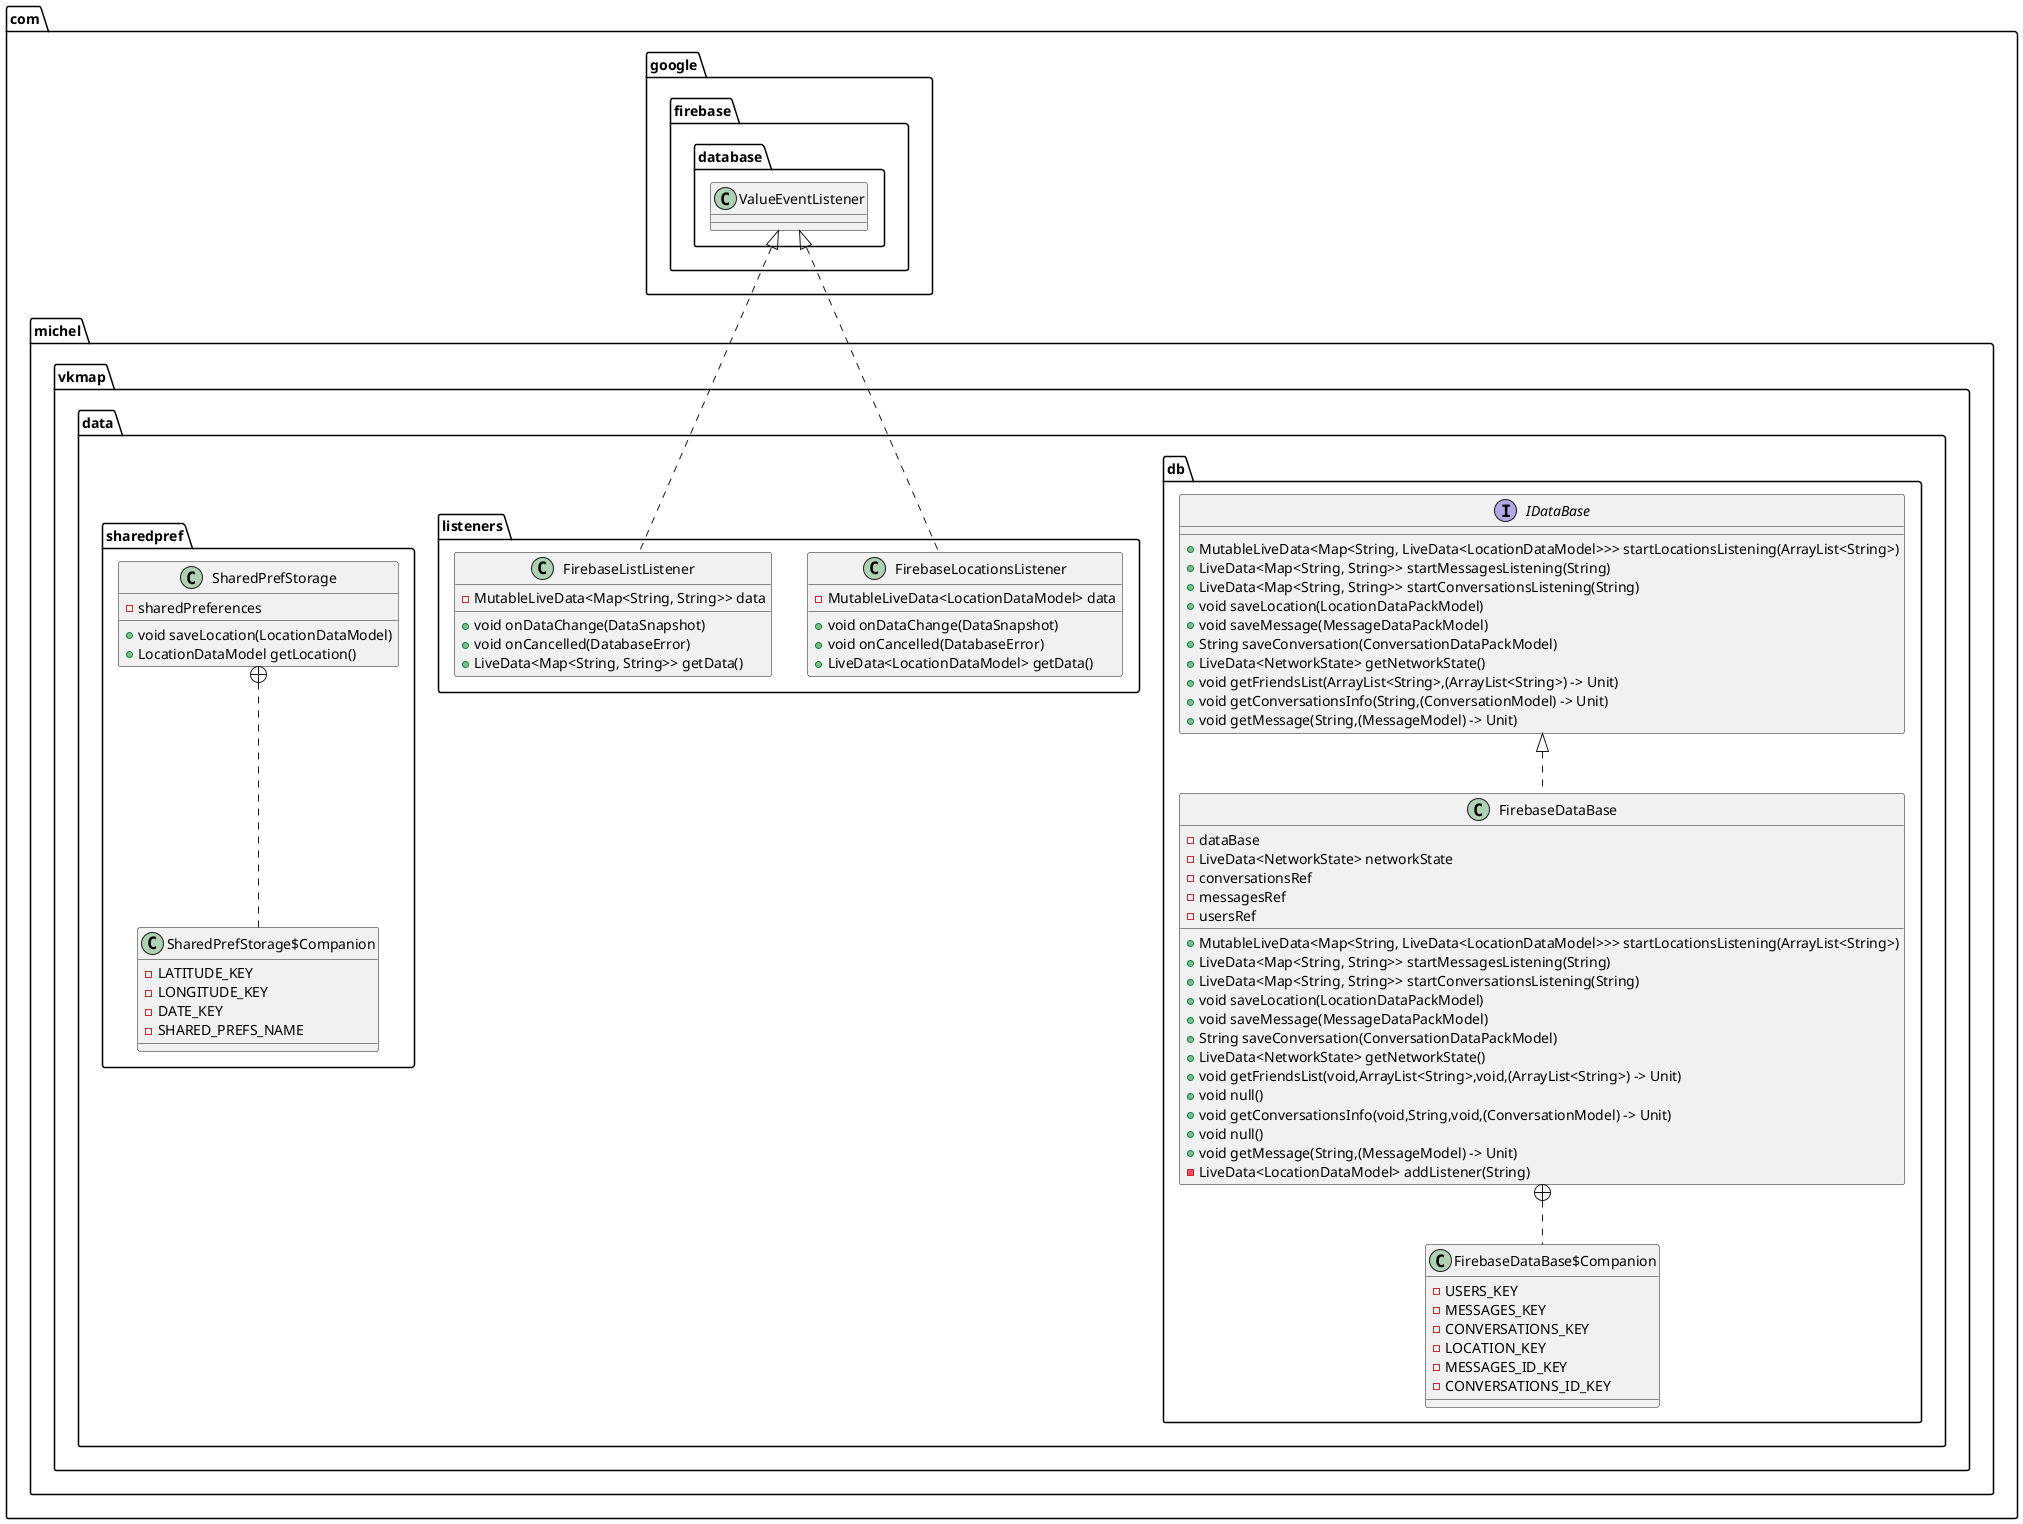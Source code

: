 @startuml
interface com.michel.vkmap.data.db.IDataBase {
+ MutableLiveData<Map<String, LiveData<LocationDataModel>>> startLocationsListening(ArrayList<String>)
+ LiveData<Map<String, String>> startMessagesListening(String)
+ LiveData<Map<String, String>> startConversationsListening(String)
+ void saveLocation(LocationDataPackModel)
+ void saveMessage(MessageDataPackModel)
+ String saveConversation(ConversationDataPackModel)
+ LiveData<NetworkState> getNetworkState()
+ void getFriendsList(ArrayList<String>,(ArrayList<String>) -> Unit)
+ void getConversationsInfo(String,(ConversationModel) -> Unit)
+ void getMessage(String,(MessageModel) -> Unit)
}

class com.michel.vkmap.data.db.FirebaseDataBase$Companion {
-  USERS_KEY
-  MESSAGES_KEY
-  CONVERSATIONS_KEY
-  LOCATION_KEY
-  MESSAGES_ID_KEY
-  CONVERSATIONS_ID_KEY
}

class com.michel.vkmap.data.db.FirebaseDataBase {
-  dataBase
- LiveData<NetworkState> networkState
-  conversationsRef
-  messagesRef
-  usersRef
+ MutableLiveData<Map<String, LiveData<LocationDataModel>>> startLocationsListening(ArrayList<String>)
+ LiveData<Map<String, String>> startMessagesListening(String)
+ LiveData<Map<String, String>> startConversationsListening(String)
+ void saveLocation(LocationDataPackModel)
+ void saveMessage(MessageDataPackModel)
+ String saveConversation(ConversationDataPackModel)
+ LiveData<NetworkState> getNetworkState()
+ void getFriendsList(void,ArrayList<String>,void,(ArrayList<String>) -> Unit)
+ void null()
+ void getConversationsInfo(void,String,void,(ConversationModel) -> Unit)
+ void null()
+ void getMessage(String,(MessageModel) -> Unit)
- LiveData<LocationDataModel> addListener(String)
}


class com.michel.vkmap.data.listeners.FirebaseLocationsListener {
- MutableLiveData<LocationDataModel> data
+ void onDataChange(DataSnapshot)
+ void onCancelled(DatabaseError)
+ LiveData<LocationDataModel> getData()
}

class com.michel.vkmap.data.sharedpref.SharedPrefStorage$Companion {
-  LATITUDE_KEY
-  LONGITUDE_KEY
-  DATE_KEY
-  SHARED_PREFS_NAME
}

class com.michel.vkmap.data.sharedpref.SharedPrefStorage {
-  sharedPreferences
+ void saveLocation(LocationDataModel)
+ LocationDataModel getLocation()
}

class com.michel.vkmap.data.listeners.FirebaseListListener {
- MutableLiveData<Map<String, String>> data
+ void onDataChange(DataSnapshot)
+ void onCancelled(DatabaseError)
+ LiveData<Map<String, String>> getData()
}


com.michel.vkmap.data.db.FirebaseDataBase +.. com.michel.vkmap.data.db.FirebaseDataBase$Companion
com.michel.vkmap.data.db.IDataBase <|.. com.michel.vkmap.data.db.FirebaseDataBase
com.google.firebase.database.ValueEventListener <|.. com.michel.vkmap.data.listeners.FirebaseLocationsListener
com.michel.vkmap.data.sharedpref.SharedPrefStorage +.. com.michel.vkmap.data.sharedpref.SharedPrefStorage$Companion
com.google.firebase.database.ValueEventListener <|.. com.michel.vkmap.data.listeners.FirebaseListListener
@enduml